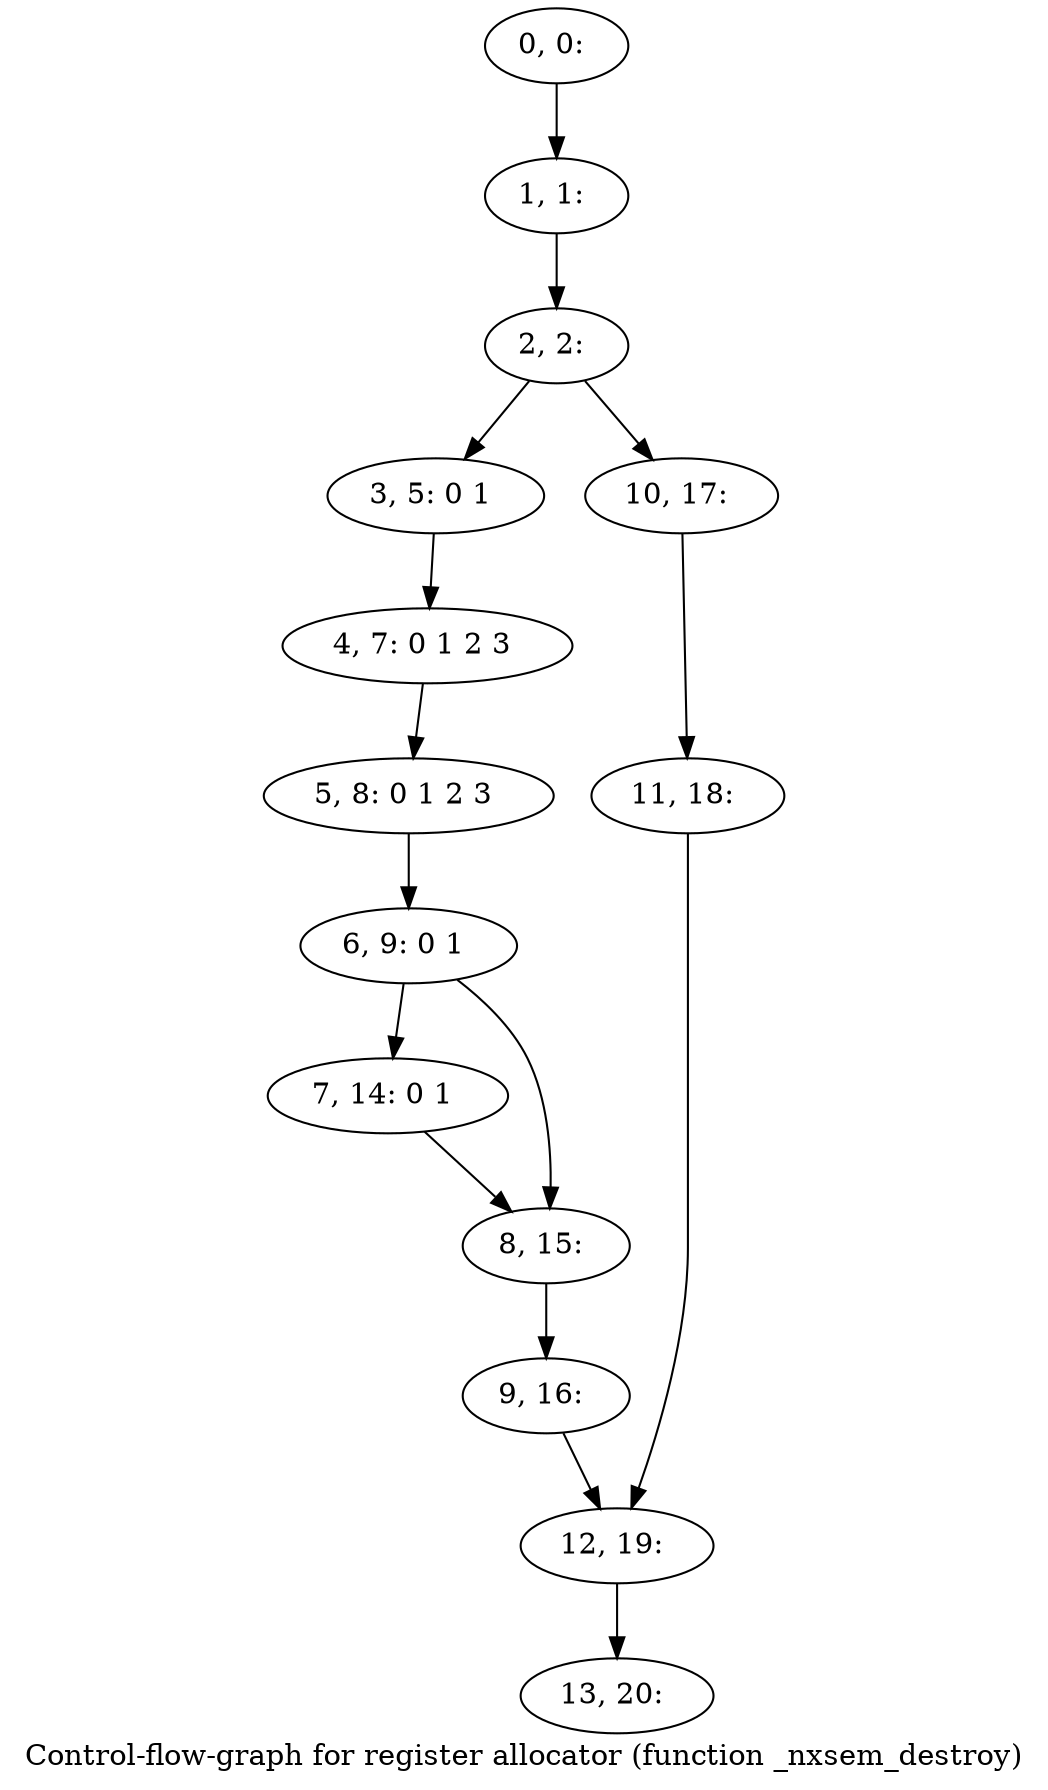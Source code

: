 digraph G {
graph [label="Control-flow-graph for register allocator (function _nxsem_destroy)"]
0[label="0, 0: "];
1[label="1, 1: "];
2[label="2, 2: "];
3[label="3, 5: 0 1 "];
4[label="4, 7: 0 1 2 3 "];
5[label="5, 8: 0 1 2 3 "];
6[label="6, 9: 0 1 "];
7[label="7, 14: 0 1 "];
8[label="8, 15: "];
9[label="9, 16: "];
10[label="10, 17: "];
11[label="11, 18: "];
12[label="12, 19: "];
13[label="13, 20: "];
0->1 ;
1->2 ;
2->3 ;
2->10 ;
3->4 ;
4->5 ;
5->6 ;
6->7 ;
6->8 ;
7->8 ;
8->9 ;
9->12 ;
10->11 ;
11->12 ;
12->13 ;
}
